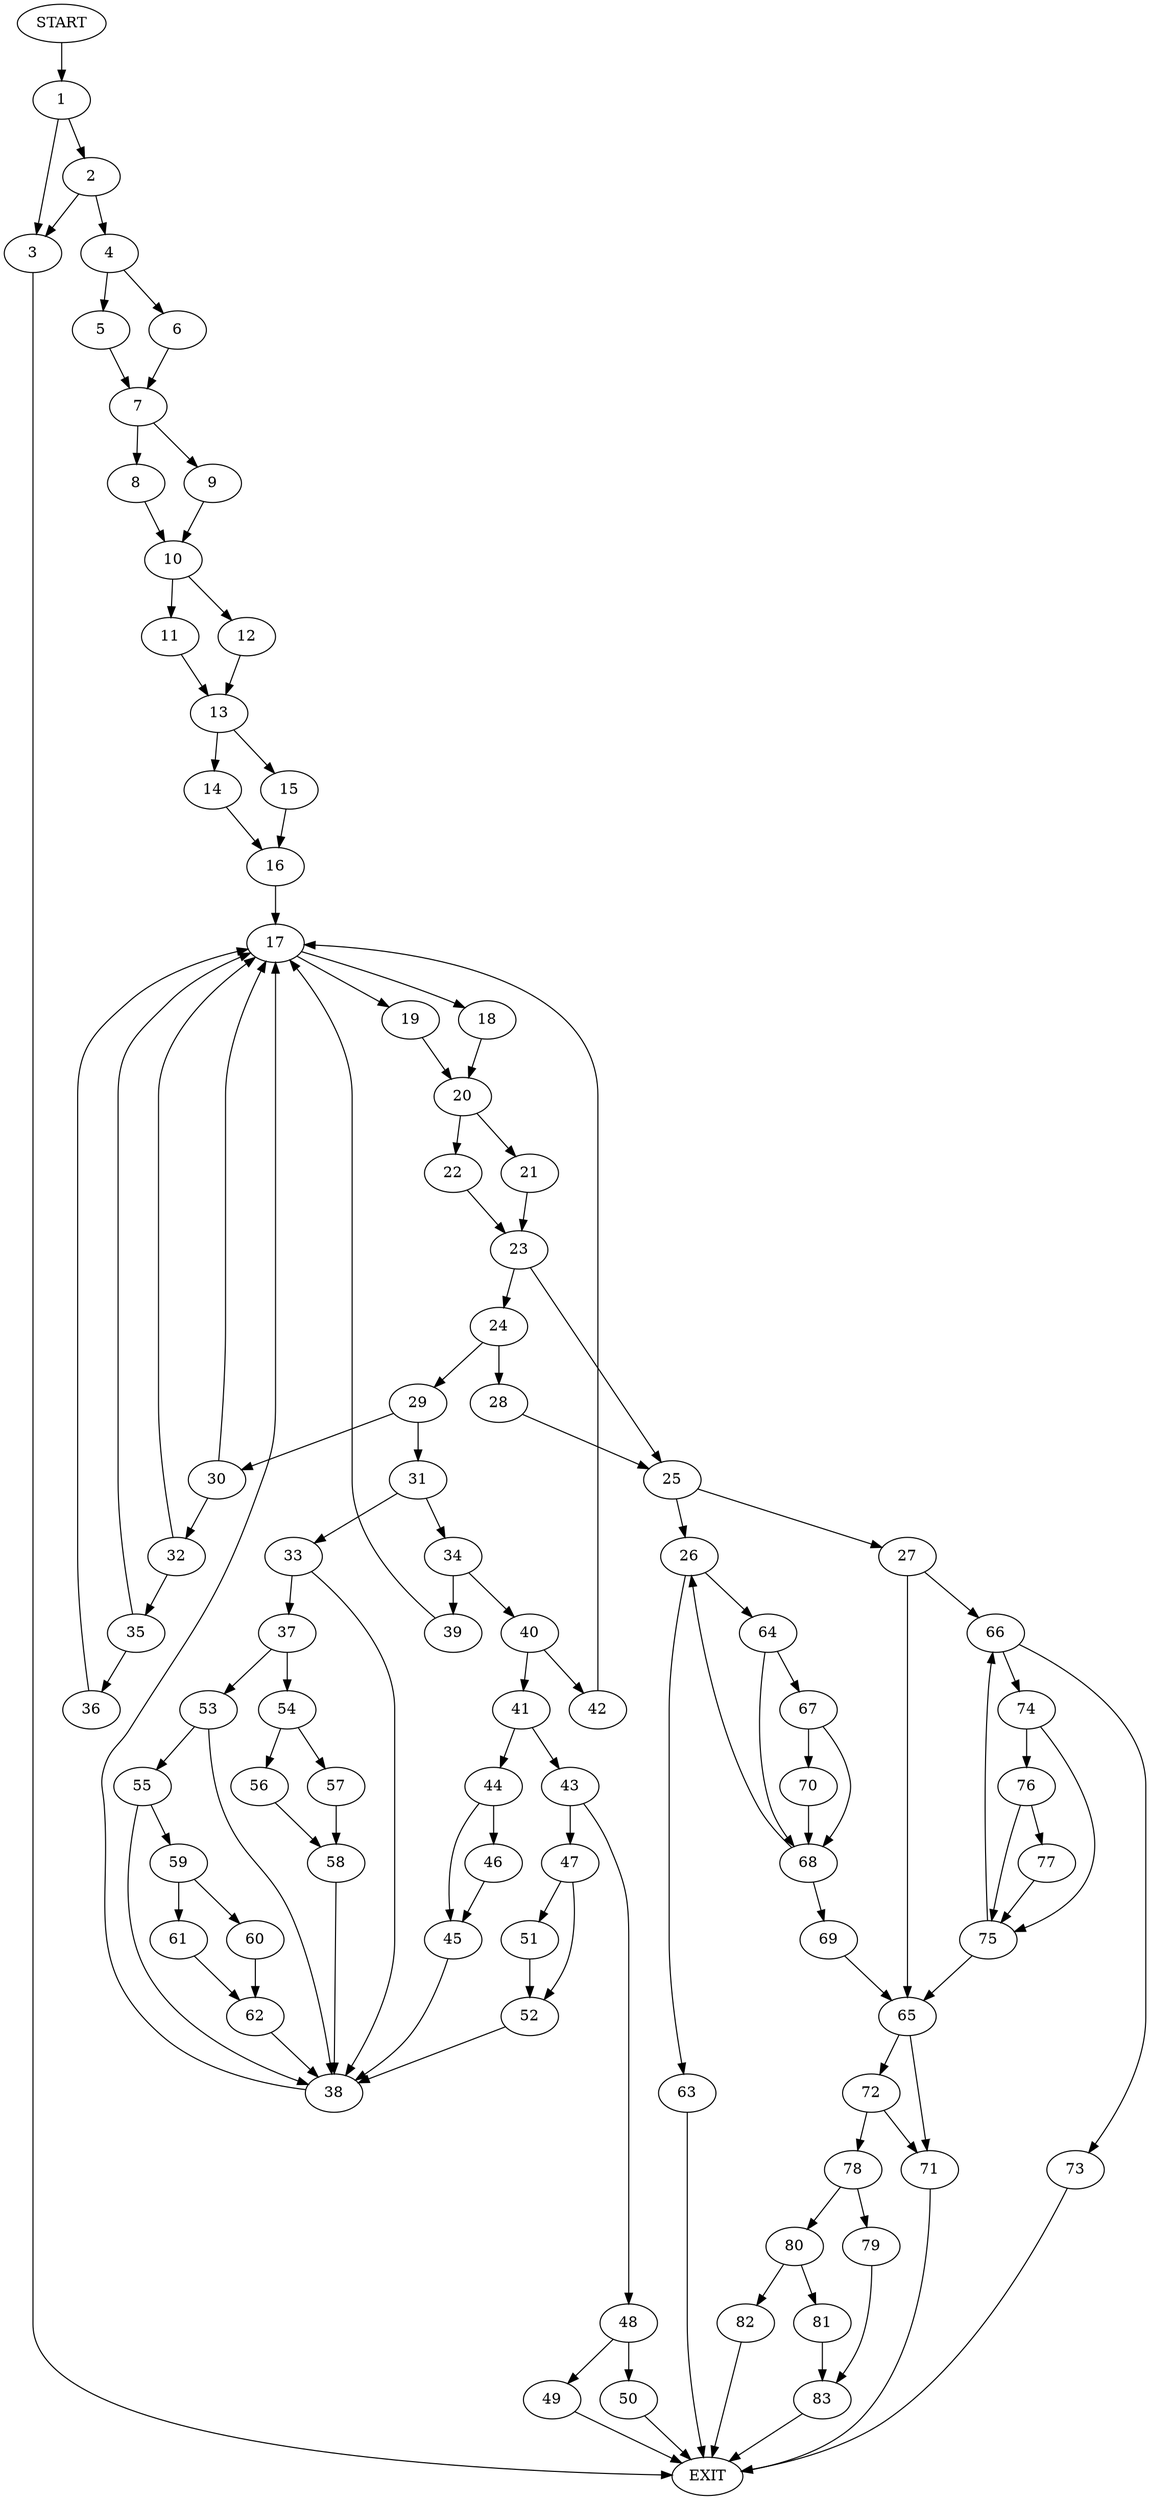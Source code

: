 digraph {
0 [label="START"]
84 [label="EXIT"]
0 -> 1
1 -> 2
1 -> 3
3 -> 84
2 -> 4
2 -> 3
4 -> 5
4 -> 6
5 -> 7
6 -> 7
7 -> 8
7 -> 9
8 -> 10
9 -> 10
10 -> 11
10 -> 12
11 -> 13
12 -> 13
13 -> 14
13 -> 15
14 -> 16
15 -> 16
16 -> 17
17 -> 18
17 -> 19
19 -> 20
18 -> 20
20 -> 21
20 -> 22
21 -> 23
22 -> 23
23 -> 24
23 -> 25
25 -> 26
25 -> 27
24 -> 28
24 -> 29
29 -> 30
29 -> 31
28 -> 25
30 -> 17
30 -> 32
31 -> 33
31 -> 34
32 -> 17
32 -> 35
35 -> 17
35 -> 36
36 -> 17
33 -> 37
33 -> 38
34 -> 39
34 -> 40
40 -> 41
40 -> 42
39 -> 17
41 -> 43
41 -> 44
42 -> 17
44 -> 45
44 -> 46
43 -> 47
43 -> 48
46 -> 45
45 -> 38
38 -> 17
48 -> 49
48 -> 50
47 -> 51
47 -> 52
51 -> 52
52 -> 38
49 -> 84
50 -> 84
37 -> 53
37 -> 54
53 -> 55
53 -> 38
54 -> 56
54 -> 57
57 -> 58
56 -> 58
58 -> 38
55 -> 59
55 -> 38
59 -> 60
59 -> 61
61 -> 62
60 -> 62
62 -> 38
26 -> 63
26 -> 64
27 -> 65
27 -> 66
63 -> 84
64 -> 67
64 -> 68
68 -> 26
68 -> 69
67 -> 68
67 -> 70
70 -> 68
69 -> 65
65 -> 71
65 -> 72
66 -> 73
66 -> 74
73 -> 84
74 -> 75
74 -> 76
76 -> 77
76 -> 75
75 -> 65
75 -> 66
77 -> 75
72 -> 71
72 -> 78
71 -> 84
78 -> 79
78 -> 80
80 -> 81
80 -> 82
79 -> 83
83 -> 84
82 -> 84
81 -> 83
}
